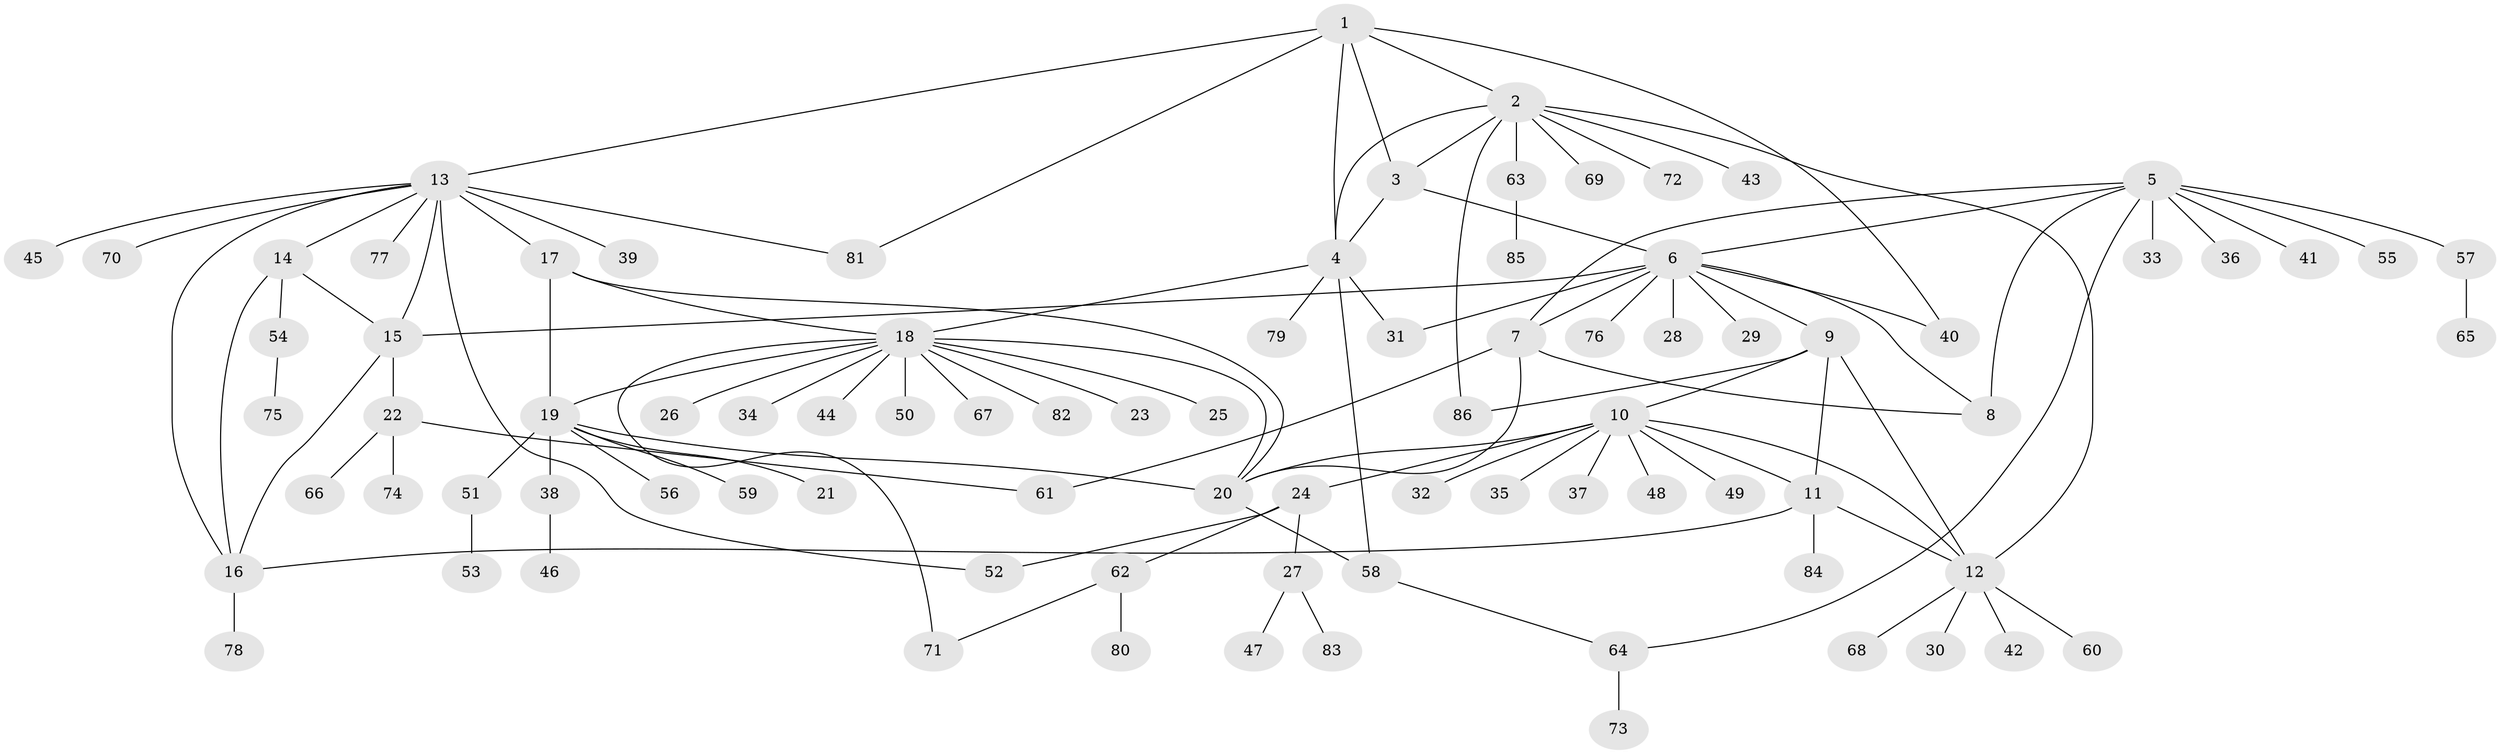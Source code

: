// Generated by graph-tools (version 1.1) at 2025/37/03/09/25 02:37:33]
// undirected, 86 vertices, 115 edges
graph export_dot {
graph [start="1"]
  node [color=gray90,style=filled];
  1;
  2;
  3;
  4;
  5;
  6;
  7;
  8;
  9;
  10;
  11;
  12;
  13;
  14;
  15;
  16;
  17;
  18;
  19;
  20;
  21;
  22;
  23;
  24;
  25;
  26;
  27;
  28;
  29;
  30;
  31;
  32;
  33;
  34;
  35;
  36;
  37;
  38;
  39;
  40;
  41;
  42;
  43;
  44;
  45;
  46;
  47;
  48;
  49;
  50;
  51;
  52;
  53;
  54;
  55;
  56;
  57;
  58;
  59;
  60;
  61;
  62;
  63;
  64;
  65;
  66;
  67;
  68;
  69;
  70;
  71;
  72;
  73;
  74;
  75;
  76;
  77;
  78;
  79;
  80;
  81;
  82;
  83;
  84;
  85;
  86;
  1 -- 2;
  1 -- 3;
  1 -- 4;
  1 -- 13;
  1 -- 40;
  1 -- 81;
  2 -- 3;
  2 -- 4;
  2 -- 12;
  2 -- 43;
  2 -- 63;
  2 -- 69;
  2 -- 72;
  2 -- 86;
  3 -- 4;
  3 -- 6;
  4 -- 18;
  4 -- 31;
  4 -- 58;
  4 -- 79;
  5 -- 6;
  5 -- 7;
  5 -- 8;
  5 -- 33;
  5 -- 36;
  5 -- 41;
  5 -- 55;
  5 -- 57;
  5 -- 64;
  6 -- 7;
  6 -- 8;
  6 -- 9;
  6 -- 15;
  6 -- 28;
  6 -- 29;
  6 -- 31;
  6 -- 40;
  6 -- 76;
  7 -- 8;
  7 -- 20;
  7 -- 61;
  9 -- 10;
  9 -- 11;
  9 -- 12;
  9 -- 86;
  10 -- 11;
  10 -- 12;
  10 -- 20;
  10 -- 24;
  10 -- 32;
  10 -- 35;
  10 -- 37;
  10 -- 48;
  10 -- 49;
  11 -- 12;
  11 -- 16;
  11 -- 84;
  12 -- 30;
  12 -- 42;
  12 -- 60;
  12 -- 68;
  13 -- 14;
  13 -- 15;
  13 -- 16;
  13 -- 17;
  13 -- 39;
  13 -- 45;
  13 -- 52;
  13 -- 70;
  13 -- 77;
  13 -- 81;
  14 -- 15;
  14 -- 16;
  14 -- 54;
  15 -- 16;
  15 -- 22;
  16 -- 78;
  17 -- 18;
  17 -- 19;
  17 -- 20;
  18 -- 19;
  18 -- 20;
  18 -- 23;
  18 -- 25;
  18 -- 26;
  18 -- 34;
  18 -- 44;
  18 -- 50;
  18 -- 67;
  18 -- 71;
  18 -- 82;
  19 -- 20;
  19 -- 21;
  19 -- 38;
  19 -- 51;
  19 -- 56;
  19 -- 59;
  20 -- 58;
  22 -- 61;
  22 -- 66;
  22 -- 74;
  24 -- 27;
  24 -- 52;
  24 -- 62;
  27 -- 47;
  27 -- 83;
  38 -- 46;
  51 -- 53;
  54 -- 75;
  57 -- 65;
  58 -- 64;
  62 -- 71;
  62 -- 80;
  63 -- 85;
  64 -- 73;
}
